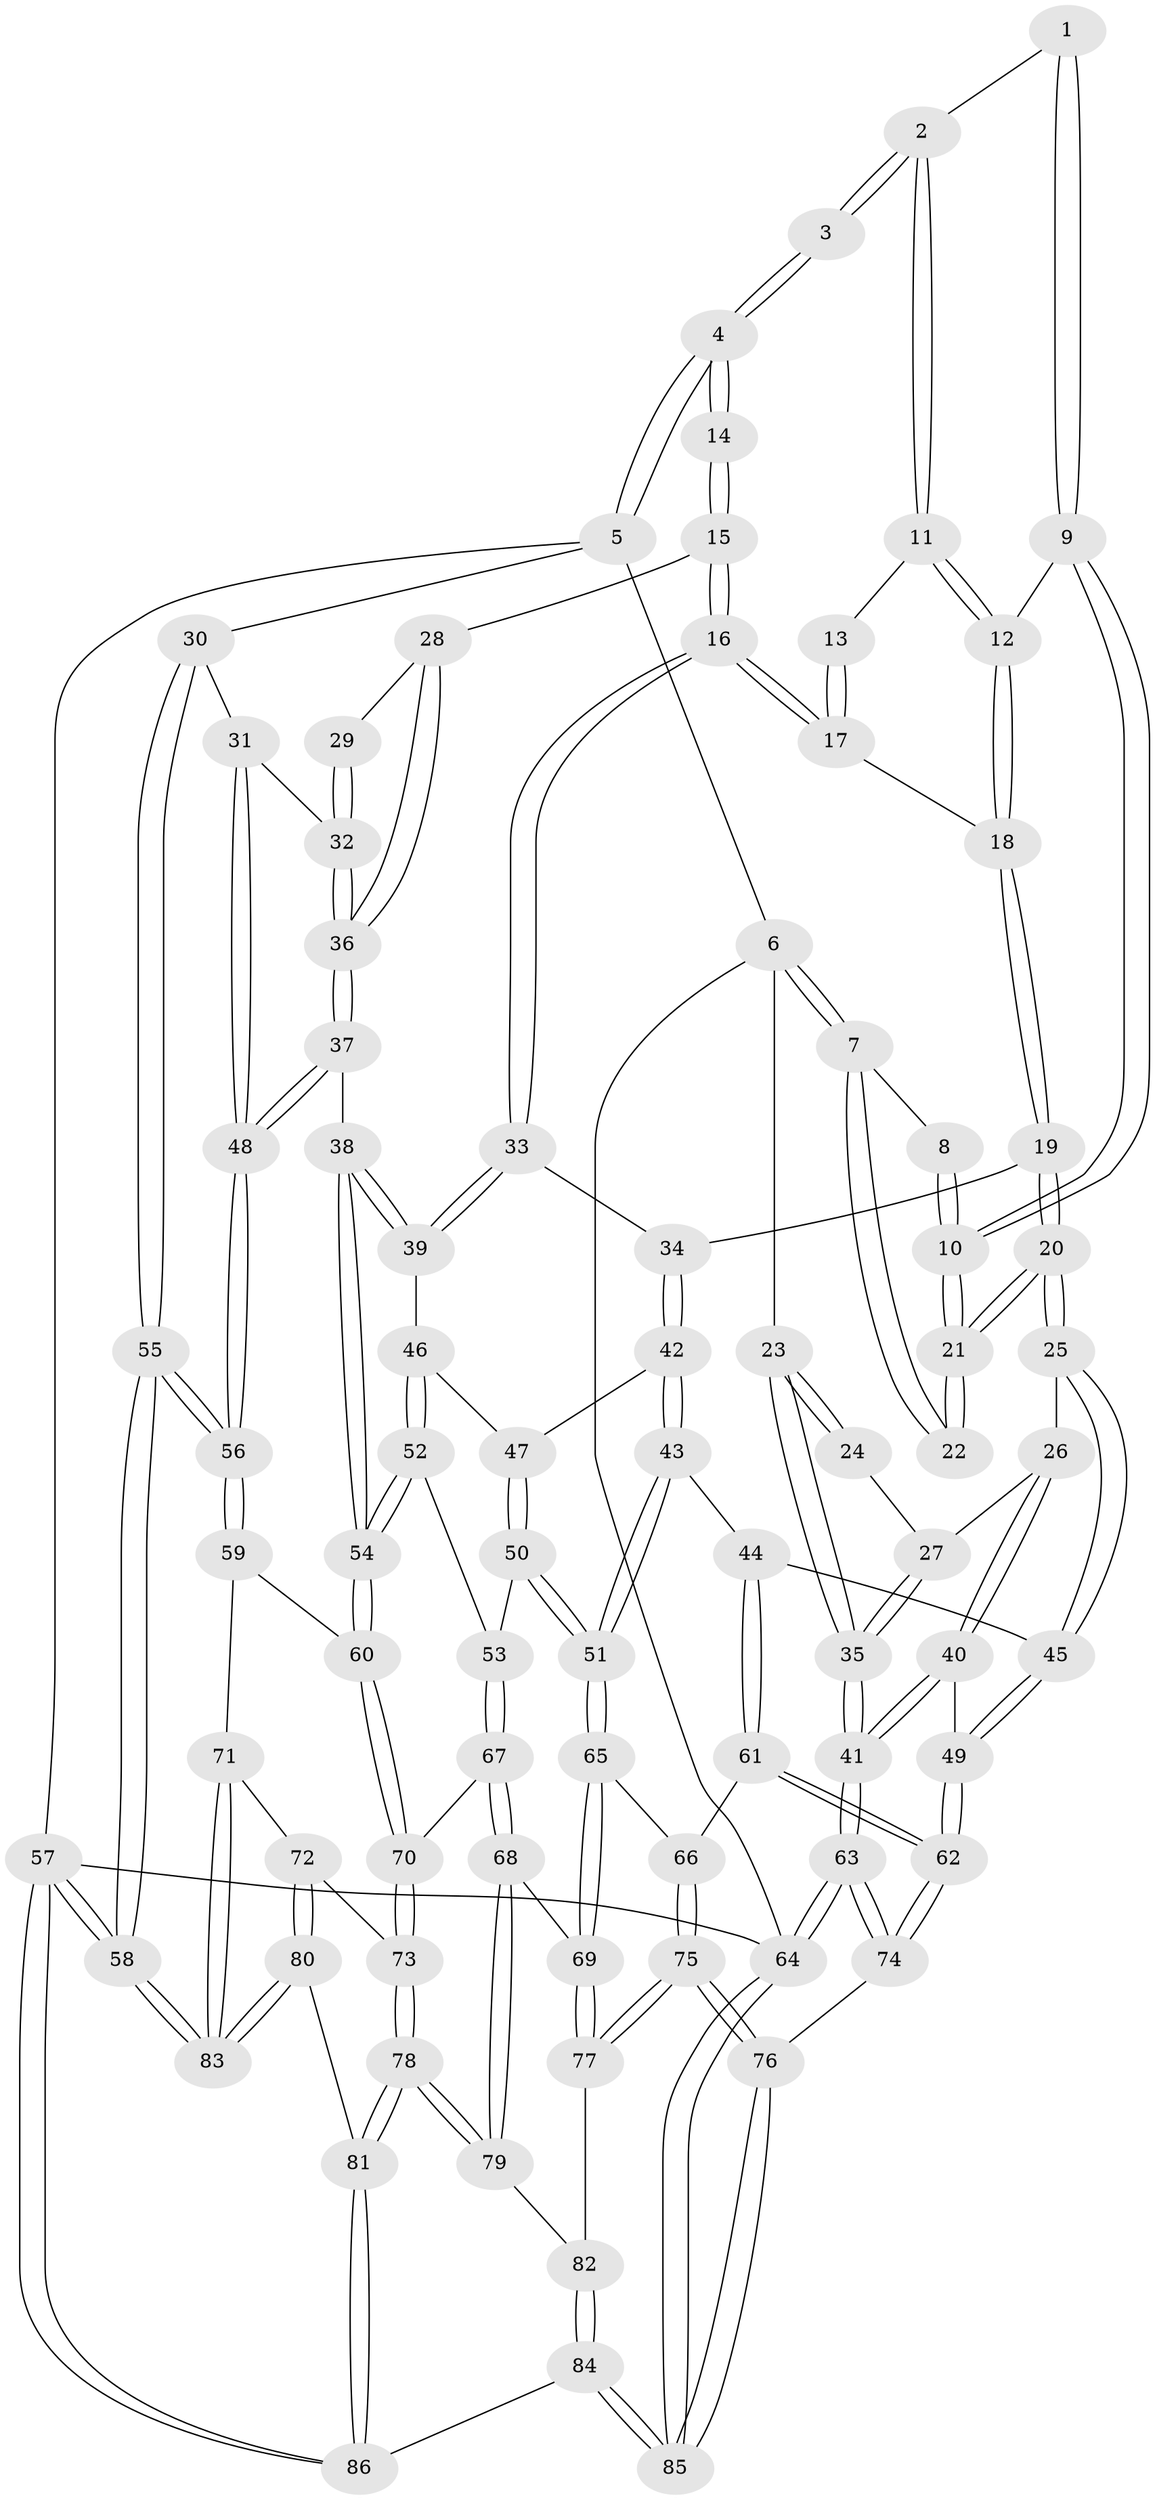 // coarse degree distribution, {3: 0.1836734693877551, 5: 0.2653061224489796, 4: 0.46938775510204084, 6: 0.08163265306122448}
// Generated by graph-tools (version 1.1) at 2025/42/03/06/25 10:42:30]
// undirected, 86 vertices, 212 edges
graph export_dot {
graph [start="1"]
  node [color=gray90,style=filled];
  1 [pos="+0.5090988986189705+0"];
  2 [pos="+0.7546089583948015+0"];
  3 [pos="+0.8853684151554024+0"];
  4 [pos="+1+0"];
  5 [pos="+1+0"];
  6 [pos="+0+0"];
  7 [pos="+0+0"];
  8 [pos="+0.34578658295307496+0"];
  9 [pos="+0.49607302760149474+0.1362650697347846"];
  10 [pos="+0.39288061592198315+0.1721439730328957"];
  11 [pos="+0.5316650355890709+0.1266384889954435"];
  12 [pos="+0.5241570575536464+0.13368134559437975"];
  13 [pos="+0.6729293310437037+0.11093278145729597"];
  14 [pos="+0.9867627747177268+0.007701935409733057"];
  15 [pos="+0.7501388267176916+0.25551948895329935"];
  16 [pos="+0.6959296726863735+0.2730660844631777"];
  17 [pos="+0.656519669313443+0.23367386136719362"];
  18 [pos="+0.6318973462470202+0.2237680151667976"];
  19 [pos="+0.4513897495017159+0.3151476653109998"];
  20 [pos="+0.3407622155673776+0.26722335808024655"];
  21 [pos="+0.3387865829616598+0.24782019389737953"];
  22 [pos="+0.18878827912848295+0.1515184714516966"];
  23 [pos="+0+0.36815913403000416"];
  24 [pos="+0.11940349066547408+0.21274539363465383"];
  25 [pos="+0.3344114770970848+0.28027793425113307"];
  26 [pos="+0.19812657823336416+0.3242786425071046"];
  27 [pos="+0.11740385438594748+0.32366461107329775"];
  28 [pos="+0.8113874277592475+0.3219242909676206"];
  29 [pos="+0.9013428161633323+0.2911481026293316"];
  30 [pos="+1+0.28959374935139226"];
  31 [pos="+0.9329270863945969+0.3847516481897836"];
  32 [pos="+0.9003248572509672+0.3900423498763501"];
  33 [pos="+0.6821909434504518+0.3074727725248131"];
  34 [pos="+0.5115223917291424+0.35875894741229725"];
  35 [pos="+0+0.4099540270243584"];
  36 [pos="+0.8657090584479191+0.41302686530063404"];
  37 [pos="+0.8301323109777037+0.49042381352734926"];
  38 [pos="+0.826482244378647+0.49279453785757793"];
  39 [pos="+0.6965358677218121+0.4336616649615123"];
  40 [pos="+0.019752226448761005+0.55456299062493"];
  41 [pos="+0+0.5088904139176849"];
  42 [pos="+0.5435593432373178+0.44994109509878"];
  43 [pos="+0.42619159793959965+0.5673650629138399"];
  44 [pos="+0.36087565626604606+0.5152145645950603"];
  45 [pos="+0.3201686755799081+0.38515291743124797"];
  46 [pos="+0.6450257018497175+0.4675493401339552"];
  47 [pos="+0.6053612799941989+0.4694095737091886"];
  48 [pos="+1+0.5367296438712849"];
  49 [pos="+0.02627161975218607+0.5574888141760667"];
  50 [pos="+0.556063105490999+0.626486663292225"];
  51 [pos="+0.4456628302104003+0.6185303071139333"];
  52 [pos="+0.66026095686262+0.5845442471368546"];
  53 [pos="+0.5791148683211529+0.6357143590085744"];
  54 [pos="+0.7972571007638607+0.6261173432165761"];
  55 [pos="+1+0.6023732238931842"];
  56 [pos="+1+0.6022215931373802"];
  57 [pos="+1+1"];
  58 [pos="+1+1"];
  59 [pos="+0.943871042214716+0.6741450666386016"];
  60 [pos="+0.8001543490782729+0.6387567243858522"];
  61 [pos="+0.16960543562034283+0.6287041447678523"];
  62 [pos="+0.11059435667449888+0.6314330685848973"];
  63 [pos="+0+1"];
  64 [pos="+0+1"];
  65 [pos="+0.4388739259343092+0.6363682905515028"];
  66 [pos="+0.31027758543495976+0.7033387155088143"];
  67 [pos="+0.6369605059768343+0.7360023571848836"];
  68 [pos="+0.6243467839675956+0.7651037173739786"];
  69 [pos="+0.45227738175713256+0.7116308311058411"];
  70 [pos="+0.776241415641983+0.6924987810138634"];
  71 [pos="+0.9153112072613506+0.8006346923494452"];
  72 [pos="+0.7954135551488098+0.7544937358051923"];
  73 [pos="+0.7953174417568458+0.7543131466285249"];
  74 [pos="+0.12217807142089972+0.7287451960830926"];
  75 [pos="+0.30065996076506457+0.9073481177194301"];
  76 [pos="+0.23715676159787416+0.9820662079111289"];
  77 [pos="+0.4458895576746245+0.8276321549501459"];
  78 [pos="+0.638868490291931+0.8694801744217142"];
  79 [pos="+0.6113496363232946+0.8332995646716052"];
  80 [pos="+0.7908285108818862+0.888127131485857"];
  81 [pos="+0.6806850347345238+0.9471614730727312"];
  82 [pos="+0.49425582261381185+0.8436157314493832"];
  83 [pos="+0.9869708145335926+0.933940828999156"];
  84 [pos="+0.5499962936971452+1"];
  85 [pos="+0.17419326566865567+1"];
  86 [pos="+0.6371390993882855+1"];
  1 -- 2;
  1 -- 9;
  1 -- 9;
  2 -- 3;
  2 -- 3;
  2 -- 11;
  2 -- 11;
  3 -- 4;
  3 -- 4;
  4 -- 5;
  4 -- 5;
  4 -- 14;
  4 -- 14;
  5 -- 6;
  5 -- 30;
  5 -- 57;
  6 -- 7;
  6 -- 7;
  6 -- 23;
  6 -- 64;
  7 -- 8;
  7 -- 22;
  7 -- 22;
  8 -- 10;
  8 -- 10;
  9 -- 10;
  9 -- 10;
  9 -- 12;
  10 -- 21;
  10 -- 21;
  11 -- 12;
  11 -- 12;
  11 -- 13;
  12 -- 18;
  12 -- 18;
  13 -- 17;
  13 -- 17;
  14 -- 15;
  14 -- 15;
  15 -- 16;
  15 -- 16;
  15 -- 28;
  16 -- 17;
  16 -- 17;
  16 -- 33;
  16 -- 33;
  17 -- 18;
  18 -- 19;
  18 -- 19;
  19 -- 20;
  19 -- 20;
  19 -- 34;
  20 -- 21;
  20 -- 21;
  20 -- 25;
  20 -- 25;
  21 -- 22;
  21 -- 22;
  23 -- 24;
  23 -- 24;
  23 -- 35;
  23 -- 35;
  24 -- 27;
  25 -- 26;
  25 -- 45;
  25 -- 45;
  26 -- 27;
  26 -- 40;
  26 -- 40;
  27 -- 35;
  27 -- 35;
  28 -- 29;
  28 -- 36;
  28 -- 36;
  29 -- 32;
  29 -- 32;
  30 -- 31;
  30 -- 55;
  30 -- 55;
  31 -- 32;
  31 -- 48;
  31 -- 48;
  32 -- 36;
  32 -- 36;
  33 -- 34;
  33 -- 39;
  33 -- 39;
  34 -- 42;
  34 -- 42;
  35 -- 41;
  35 -- 41;
  36 -- 37;
  36 -- 37;
  37 -- 38;
  37 -- 48;
  37 -- 48;
  38 -- 39;
  38 -- 39;
  38 -- 54;
  38 -- 54;
  39 -- 46;
  40 -- 41;
  40 -- 41;
  40 -- 49;
  41 -- 63;
  41 -- 63;
  42 -- 43;
  42 -- 43;
  42 -- 47;
  43 -- 44;
  43 -- 51;
  43 -- 51;
  44 -- 45;
  44 -- 61;
  44 -- 61;
  45 -- 49;
  45 -- 49;
  46 -- 47;
  46 -- 52;
  46 -- 52;
  47 -- 50;
  47 -- 50;
  48 -- 56;
  48 -- 56;
  49 -- 62;
  49 -- 62;
  50 -- 51;
  50 -- 51;
  50 -- 53;
  51 -- 65;
  51 -- 65;
  52 -- 53;
  52 -- 54;
  52 -- 54;
  53 -- 67;
  53 -- 67;
  54 -- 60;
  54 -- 60;
  55 -- 56;
  55 -- 56;
  55 -- 58;
  55 -- 58;
  56 -- 59;
  56 -- 59;
  57 -- 58;
  57 -- 58;
  57 -- 86;
  57 -- 86;
  57 -- 64;
  58 -- 83;
  58 -- 83;
  59 -- 60;
  59 -- 71;
  60 -- 70;
  60 -- 70;
  61 -- 62;
  61 -- 62;
  61 -- 66;
  62 -- 74;
  62 -- 74;
  63 -- 64;
  63 -- 64;
  63 -- 74;
  63 -- 74;
  64 -- 85;
  64 -- 85;
  65 -- 66;
  65 -- 69;
  65 -- 69;
  66 -- 75;
  66 -- 75;
  67 -- 68;
  67 -- 68;
  67 -- 70;
  68 -- 69;
  68 -- 79;
  68 -- 79;
  69 -- 77;
  69 -- 77;
  70 -- 73;
  70 -- 73;
  71 -- 72;
  71 -- 83;
  71 -- 83;
  72 -- 73;
  72 -- 80;
  72 -- 80;
  73 -- 78;
  73 -- 78;
  74 -- 76;
  75 -- 76;
  75 -- 76;
  75 -- 77;
  75 -- 77;
  76 -- 85;
  76 -- 85;
  77 -- 82;
  78 -- 79;
  78 -- 79;
  78 -- 81;
  78 -- 81;
  79 -- 82;
  80 -- 81;
  80 -- 83;
  80 -- 83;
  81 -- 86;
  81 -- 86;
  82 -- 84;
  82 -- 84;
  84 -- 85;
  84 -- 85;
  84 -- 86;
}
